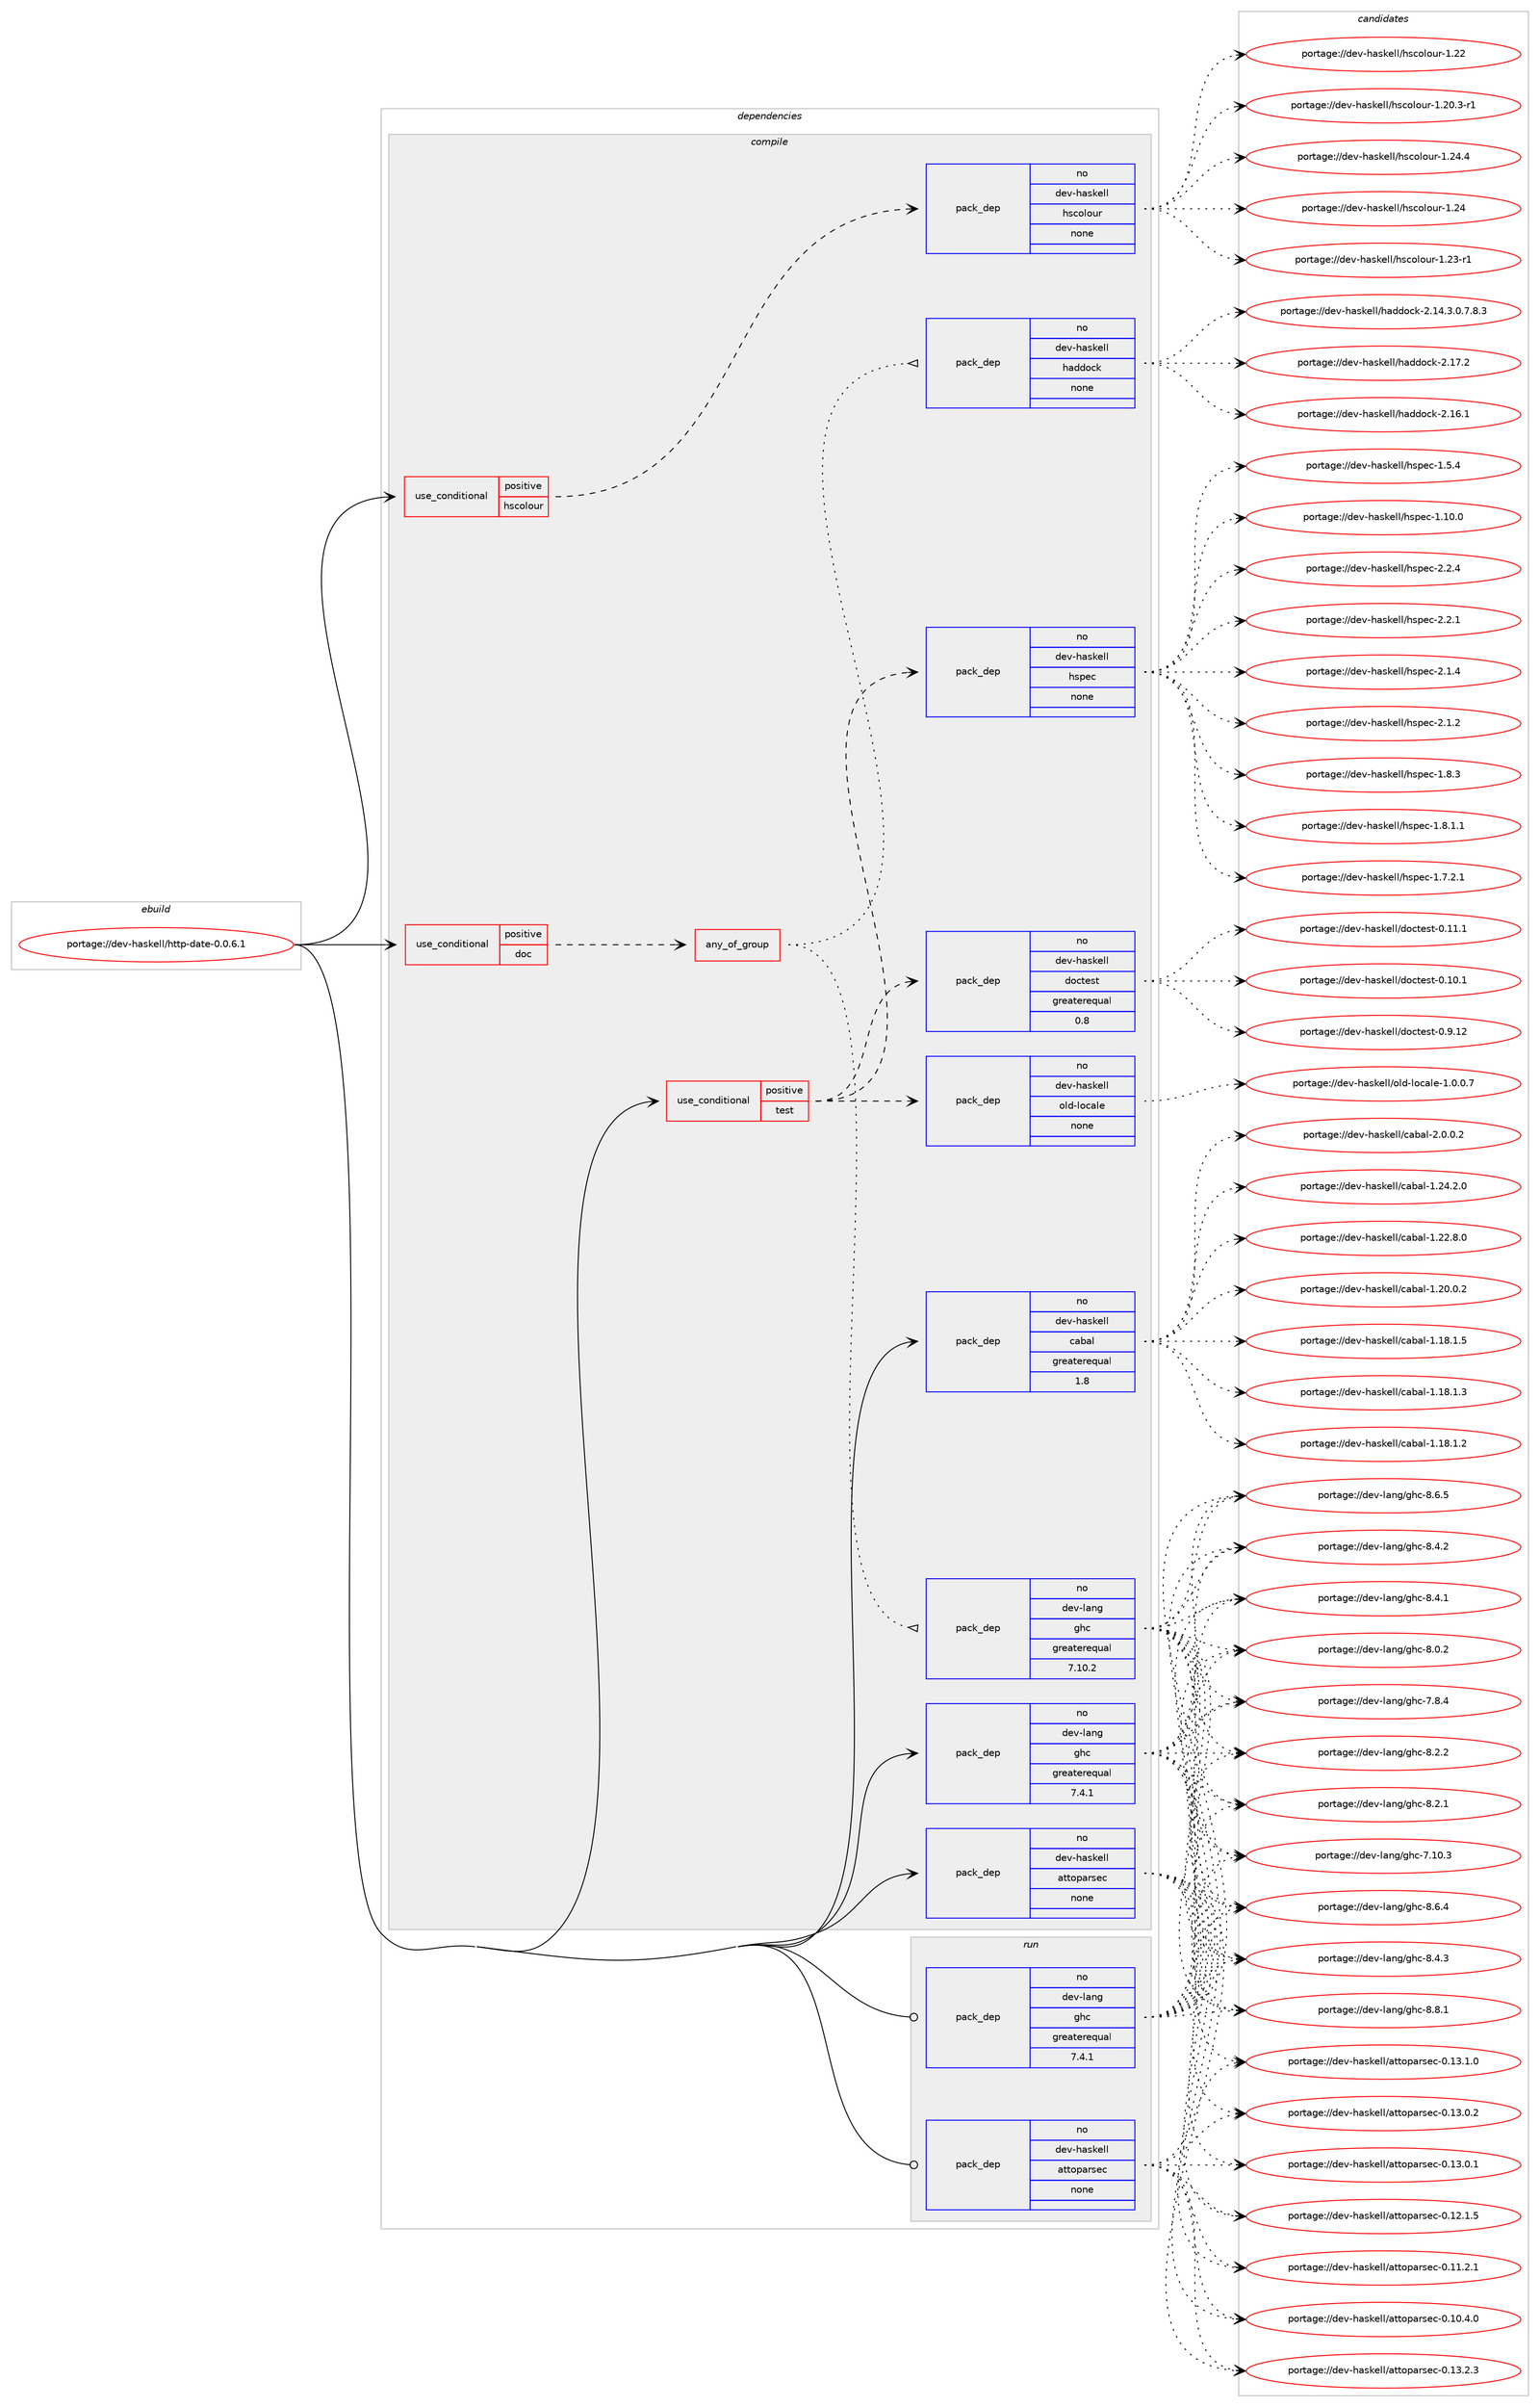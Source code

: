 digraph prolog {

# *************
# Graph options
# *************

newrank=true;
concentrate=true;
compound=true;
graph [rankdir=LR,fontname=Helvetica,fontsize=10,ranksep=1.5];#, ranksep=2.5, nodesep=0.2];
edge  [arrowhead=vee];
node  [fontname=Helvetica,fontsize=10];

# **********
# The ebuild
# **********

subgraph cluster_leftcol {
color=gray;
label=<<i>ebuild</i>>;
id [label="portage://dev-haskell/http-date-0.0.6.1", color=red, width=4, href="../dev-haskell/http-date-0.0.6.1.svg"];
}

# ****************
# The dependencies
# ****************

subgraph cluster_midcol {
color=gray;
label=<<i>dependencies</i>>;
subgraph cluster_compile {
fillcolor="#eeeeee";
style=filled;
label=<<i>compile</i>>;
subgraph cond133199 {
dependency556232 [label=<<TABLE BORDER="0" CELLBORDER="1" CELLSPACING="0" CELLPADDING="4"><TR><TD ROWSPAN="3" CELLPADDING="10">use_conditional</TD></TR><TR><TD>positive</TD></TR><TR><TD>doc</TD></TR></TABLE>>, shape=none, color=red];
subgraph any6206 {
dependency556233 [label=<<TABLE BORDER="0" CELLBORDER="1" CELLSPACING="0" CELLPADDING="4"><TR><TD CELLPADDING="10">any_of_group</TD></TR></TABLE>>, shape=none, color=red];subgraph pack416590 {
dependency556234 [label=<<TABLE BORDER="0" CELLBORDER="1" CELLSPACING="0" CELLPADDING="4" WIDTH="220"><TR><TD ROWSPAN="6" CELLPADDING="30">pack_dep</TD></TR><TR><TD WIDTH="110">no</TD></TR><TR><TD>dev-haskell</TD></TR><TR><TD>haddock</TD></TR><TR><TD>none</TD></TR><TR><TD></TD></TR></TABLE>>, shape=none, color=blue];
}
dependency556233:e -> dependency556234:w [weight=20,style="dotted",arrowhead="oinv"];
subgraph pack416591 {
dependency556235 [label=<<TABLE BORDER="0" CELLBORDER="1" CELLSPACING="0" CELLPADDING="4" WIDTH="220"><TR><TD ROWSPAN="6" CELLPADDING="30">pack_dep</TD></TR><TR><TD WIDTH="110">no</TD></TR><TR><TD>dev-lang</TD></TR><TR><TD>ghc</TD></TR><TR><TD>greaterequal</TD></TR><TR><TD>7.10.2</TD></TR></TABLE>>, shape=none, color=blue];
}
dependency556233:e -> dependency556235:w [weight=20,style="dotted",arrowhead="oinv"];
}
dependency556232:e -> dependency556233:w [weight=20,style="dashed",arrowhead="vee"];
}
id:e -> dependency556232:w [weight=20,style="solid",arrowhead="vee"];
subgraph cond133200 {
dependency556236 [label=<<TABLE BORDER="0" CELLBORDER="1" CELLSPACING="0" CELLPADDING="4"><TR><TD ROWSPAN="3" CELLPADDING="10">use_conditional</TD></TR><TR><TD>positive</TD></TR><TR><TD>hscolour</TD></TR></TABLE>>, shape=none, color=red];
subgraph pack416592 {
dependency556237 [label=<<TABLE BORDER="0" CELLBORDER="1" CELLSPACING="0" CELLPADDING="4" WIDTH="220"><TR><TD ROWSPAN="6" CELLPADDING="30">pack_dep</TD></TR><TR><TD WIDTH="110">no</TD></TR><TR><TD>dev-haskell</TD></TR><TR><TD>hscolour</TD></TR><TR><TD>none</TD></TR><TR><TD></TD></TR></TABLE>>, shape=none, color=blue];
}
dependency556236:e -> dependency556237:w [weight=20,style="dashed",arrowhead="vee"];
}
id:e -> dependency556236:w [weight=20,style="solid",arrowhead="vee"];
subgraph cond133201 {
dependency556238 [label=<<TABLE BORDER="0" CELLBORDER="1" CELLSPACING="0" CELLPADDING="4"><TR><TD ROWSPAN="3" CELLPADDING="10">use_conditional</TD></TR><TR><TD>positive</TD></TR><TR><TD>test</TD></TR></TABLE>>, shape=none, color=red];
subgraph pack416593 {
dependency556239 [label=<<TABLE BORDER="0" CELLBORDER="1" CELLSPACING="0" CELLPADDING="4" WIDTH="220"><TR><TD ROWSPAN="6" CELLPADDING="30">pack_dep</TD></TR><TR><TD WIDTH="110">no</TD></TR><TR><TD>dev-haskell</TD></TR><TR><TD>doctest</TD></TR><TR><TD>greaterequal</TD></TR><TR><TD>0.8</TD></TR></TABLE>>, shape=none, color=blue];
}
dependency556238:e -> dependency556239:w [weight=20,style="dashed",arrowhead="vee"];
subgraph pack416594 {
dependency556240 [label=<<TABLE BORDER="0" CELLBORDER="1" CELLSPACING="0" CELLPADDING="4" WIDTH="220"><TR><TD ROWSPAN="6" CELLPADDING="30">pack_dep</TD></TR><TR><TD WIDTH="110">no</TD></TR><TR><TD>dev-haskell</TD></TR><TR><TD>hspec</TD></TR><TR><TD>none</TD></TR><TR><TD></TD></TR></TABLE>>, shape=none, color=blue];
}
dependency556238:e -> dependency556240:w [weight=20,style="dashed",arrowhead="vee"];
subgraph pack416595 {
dependency556241 [label=<<TABLE BORDER="0" CELLBORDER="1" CELLSPACING="0" CELLPADDING="4" WIDTH="220"><TR><TD ROWSPAN="6" CELLPADDING="30">pack_dep</TD></TR><TR><TD WIDTH="110">no</TD></TR><TR><TD>dev-haskell</TD></TR><TR><TD>old-locale</TD></TR><TR><TD>none</TD></TR><TR><TD></TD></TR></TABLE>>, shape=none, color=blue];
}
dependency556238:e -> dependency556241:w [weight=20,style="dashed",arrowhead="vee"];
}
id:e -> dependency556238:w [weight=20,style="solid",arrowhead="vee"];
subgraph pack416596 {
dependency556242 [label=<<TABLE BORDER="0" CELLBORDER="1" CELLSPACING="0" CELLPADDING="4" WIDTH="220"><TR><TD ROWSPAN="6" CELLPADDING="30">pack_dep</TD></TR><TR><TD WIDTH="110">no</TD></TR><TR><TD>dev-haskell</TD></TR><TR><TD>attoparsec</TD></TR><TR><TD>none</TD></TR><TR><TD></TD></TR></TABLE>>, shape=none, color=blue];
}
id:e -> dependency556242:w [weight=20,style="solid",arrowhead="vee"];
subgraph pack416597 {
dependency556243 [label=<<TABLE BORDER="0" CELLBORDER="1" CELLSPACING="0" CELLPADDING="4" WIDTH="220"><TR><TD ROWSPAN="6" CELLPADDING="30">pack_dep</TD></TR><TR><TD WIDTH="110">no</TD></TR><TR><TD>dev-haskell</TD></TR><TR><TD>cabal</TD></TR><TR><TD>greaterequal</TD></TR><TR><TD>1.8</TD></TR></TABLE>>, shape=none, color=blue];
}
id:e -> dependency556243:w [weight=20,style="solid",arrowhead="vee"];
subgraph pack416598 {
dependency556244 [label=<<TABLE BORDER="0" CELLBORDER="1" CELLSPACING="0" CELLPADDING="4" WIDTH="220"><TR><TD ROWSPAN="6" CELLPADDING="30">pack_dep</TD></TR><TR><TD WIDTH="110">no</TD></TR><TR><TD>dev-lang</TD></TR><TR><TD>ghc</TD></TR><TR><TD>greaterequal</TD></TR><TR><TD>7.4.1</TD></TR></TABLE>>, shape=none, color=blue];
}
id:e -> dependency556244:w [weight=20,style="solid",arrowhead="vee"];
}
subgraph cluster_compileandrun {
fillcolor="#eeeeee";
style=filled;
label=<<i>compile and run</i>>;
}
subgraph cluster_run {
fillcolor="#eeeeee";
style=filled;
label=<<i>run</i>>;
subgraph pack416599 {
dependency556245 [label=<<TABLE BORDER="0" CELLBORDER="1" CELLSPACING="0" CELLPADDING="4" WIDTH="220"><TR><TD ROWSPAN="6" CELLPADDING="30">pack_dep</TD></TR><TR><TD WIDTH="110">no</TD></TR><TR><TD>dev-haskell</TD></TR><TR><TD>attoparsec</TD></TR><TR><TD>none</TD></TR><TR><TD></TD></TR></TABLE>>, shape=none, color=blue];
}
id:e -> dependency556245:w [weight=20,style="solid",arrowhead="odot"];
subgraph pack416600 {
dependency556246 [label=<<TABLE BORDER="0" CELLBORDER="1" CELLSPACING="0" CELLPADDING="4" WIDTH="220"><TR><TD ROWSPAN="6" CELLPADDING="30">pack_dep</TD></TR><TR><TD WIDTH="110">no</TD></TR><TR><TD>dev-lang</TD></TR><TR><TD>ghc</TD></TR><TR><TD>greaterequal</TD></TR><TR><TD>7.4.1</TD></TR></TABLE>>, shape=none, color=blue];
}
id:e -> dependency556246:w [weight=20,style="solid",arrowhead="odot"];
}
}

# **************
# The candidates
# **************

subgraph cluster_choices {
rank=same;
color=gray;
label=<<i>candidates</i>>;

subgraph choice416590 {
color=black;
nodesep=1;
choice100101118451049711510710110810847104971001001119910745504649554650 [label="portage://dev-haskell/haddock-2.17.2", color=red, width=4,href="../dev-haskell/haddock-2.17.2.svg"];
choice100101118451049711510710110810847104971001001119910745504649544649 [label="portage://dev-haskell/haddock-2.16.1", color=red, width=4,href="../dev-haskell/haddock-2.16.1.svg"];
choice1001011184510497115107101108108471049710010011199107455046495246514648465546564651 [label="portage://dev-haskell/haddock-2.14.3.0.7.8.3", color=red, width=4,href="../dev-haskell/haddock-2.14.3.0.7.8.3.svg"];
dependency556234:e -> choice100101118451049711510710110810847104971001001119910745504649554650:w [style=dotted,weight="100"];
dependency556234:e -> choice100101118451049711510710110810847104971001001119910745504649544649:w [style=dotted,weight="100"];
dependency556234:e -> choice1001011184510497115107101108108471049710010011199107455046495246514648465546564651:w [style=dotted,weight="100"];
}
subgraph choice416591 {
color=black;
nodesep=1;
choice10010111845108971101034710310499455646564649 [label="portage://dev-lang/ghc-8.8.1", color=red, width=4,href="../dev-lang/ghc-8.8.1.svg"];
choice10010111845108971101034710310499455646544653 [label="portage://dev-lang/ghc-8.6.5", color=red, width=4,href="../dev-lang/ghc-8.6.5.svg"];
choice10010111845108971101034710310499455646544652 [label="portage://dev-lang/ghc-8.6.4", color=red, width=4,href="../dev-lang/ghc-8.6.4.svg"];
choice10010111845108971101034710310499455646524651 [label="portage://dev-lang/ghc-8.4.3", color=red, width=4,href="../dev-lang/ghc-8.4.3.svg"];
choice10010111845108971101034710310499455646524650 [label="portage://dev-lang/ghc-8.4.2", color=red, width=4,href="../dev-lang/ghc-8.4.2.svg"];
choice10010111845108971101034710310499455646524649 [label="portage://dev-lang/ghc-8.4.1", color=red, width=4,href="../dev-lang/ghc-8.4.1.svg"];
choice10010111845108971101034710310499455646504650 [label="portage://dev-lang/ghc-8.2.2", color=red, width=4,href="../dev-lang/ghc-8.2.2.svg"];
choice10010111845108971101034710310499455646504649 [label="portage://dev-lang/ghc-8.2.1", color=red, width=4,href="../dev-lang/ghc-8.2.1.svg"];
choice10010111845108971101034710310499455646484650 [label="portage://dev-lang/ghc-8.0.2", color=red, width=4,href="../dev-lang/ghc-8.0.2.svg"];
choice10010111845108971101034710310499455546564652 [label="portage://dev-lang/ghc-7.8.4", color=red, width=4,href="../dev-lang/ghc-7.8.4.svg"];
choice1001011184510897110103471031049945554649484651 [label="portage://dev-lang/ghc-7.10.3", color=red, width=4,href="../dev-lang/ghc-7.10.3.svg"];
dependency556235:e -> choice10010111845108971101034710310499455646564649:w [style=dotted,weight="100"];
dependency556235:e -> choice10010111845108971101034710310499455646544653:w [style=dotted,weight="100"];
dependency556235:e -> choice10010111845108971101034710310499455646544652:w [style=dotted,weight="100"];
dependency556235:e -> choice10010111845108971101034710310499455646524651:w [style=dotted,weight="100"];
dependency556235:e -> choice10010111845108971101034710310499455646524650:w [style=dotted,weight="100"];
dependency556235:e -> choice10010111845108971101034710310499455646524649:w [style=dotted,weight="100"];
dependency556235:e -> choice10010111845108971101034710310499455646504650:w [style=dotted,weight="100"];
dependency556235:e -> choice10010111845108971101034710310499455646504649:w [style=dotted,weight="100"];
dependency556235:e -> choice10010111845108971101034710310499455646484650:w [style=dotted,weight="100"];
dependency556235:e -> choice10010111845108971101034710310499455546564652:w [style=dotted,weight="100"];
dependency556235:e -> choice1001011184510897110103471031049945554649484651:w [style=dotted,weight="100"];
}
subgraph choice416592 {
color=black;
nodesep=1;
choice1001011184510497115107101108108471041159911110811111711445494650524652 [label="portage://dev-haskell/hscolour-1.24.4", color=red, width=4,href="../dev-haskell/hscolour-1.24.4.svg"];
choice100101118451049711510710110810847104115991111081111171144549465052 [label="portage://dev-haskell/hscolour-1.24", color=red, width=4,href="../dev-haskell/hscolour-1.24.svg"];
choice1001011184510497115107101108108471041159911110811111711445494650514511449 [label="portage://dev-haskell/hscolour-1.23-r1", color=red, width=4,href="../dev-haskell/hscolour-1.23-r1.svg"];
choice100101118451049711510710110810847104115991111081111171144549465050 [label="portage://dev-haskell/hscolour-1.22", color=red, width=4,href="../dev-haskell/hscolour-1.22.svg"];
choice10010111845104971151071011081084710411599111108111117114454946504846514511449 [label="portage://dev-haskell/hscolour-1.20.3-r1", color=red, width=4,href="../dev-haskell/hscolour-1.20.3-r1.svg"];
dependency556237:e -> choice1001011184510497115107101108108471041159911110811111711445494650524652:w [style=dotted,weight="100"];
dependency556237:e -> choice100101118451049711510710110810847104115991111081111171144549465052:w [style=dotted,weight="100"];
dependency556237:e -> choice1001011184510497115107101108108471041159911110811111711445494650514511449:w [style=dotted,weight="100"];
dependency556237:e -> choice100101118451049711510710110810847104115991111081111171144549465050:w [style=dotted,weight="100"];
dependency556237:e -> choice10010111845104971151071011081084710411599111108111117114454946504846514511449:w [style=dotted,weight="100"];
}
subgraph choice416593 {
color=black;
nodesep=1;
choice1001011184510497115107101108108471001119911610111511645484657464950 [label="portage://dev-haskell/doctest-0.9.12", color=red, width=4,href="../dev-haskell/doctest-0.9.12.svg"];
choice1001011184510497115107101108108471001119911610111511645484649494649 [label="portage://dev-haskell/doctest-0.11.1", color=red, width=4,href="../dev-haskell/doctest-0.11.1.svg"];
choice1001011184510497115107101108108471001119911610111511645484649484649 [label="portage://dev-haskell/doctest-0.10.1", color=red, width=4,href="../dev-haskell/doctest-0.10.1.svg"];
dependency556239:e -> choice1001011184510497115107101108108471001119911610111511645484657464950:w [style=dotted,weight="100"];
dependency556239:e -> choice1001011184510497115107101108108471001119911610111511645484649494649:w [style=dotted,weight="100"];
dependency556239:e -> choice1001011184510497115107101108108471001119911610111511645484649484649:w [style=dotted,weight="100"];
}
subgraph choice416594 {
color=black;
nodesep=1;
choice10010111845104971151071011081084710411511210199455046504652 [label="portage://dev-haskell/hspec-2.2.4", color=red, width=4,href="../dev-haskell/hspec-2.2.4.svg"];
choice10010111845104971151071011081084710411511210199455046504649 [label="portage://dev-haskell/hspec-2.2.1", color=red, width=4,href="../dev-haskell/hspec-2.2.1.svg"];
choice10010111845104971151071011081084710411511210199455046494652 [label="portage://dev-haskell/hspec-2.1.4", color=red, width=4,href="../dev-haskell/hspec-2.1.4.svg"];
choice10010111845104971151071011081084710411511210199455046494650 [label="portage://dev-haskell/hspec-2.1.2", color=red, width=4,href="../dev-haskell/hspec-2.1.2.svg"];
choice10010111845104971151071011081084710411511210199454946564651 [label="portage://dev-haskell/hspec-1.8.3", color=red, width=4,href="../dev-haskell/hspec-1.8.3.svg"];
choice100101118451049711510710110810847104115112101994549465646494649 [label="portage://dev-haskell/hspec-1.8.1.1", color=red, width=4,href="../dev-haskell/hspec-1.8.1.1.svg"];
choice100101118451049711510710110810847104115112101994549465546504649 [label="portage://dev-haskell/hspec-1.7.2.1", color=red, width=4,href="../dev-haskell/hspec-1.7.2.1.svg"];
choice10010111845104971151071011081084710411511210199454946534652 [label="portage://dev-haskell/hspec-1.5.4", color=red, width=4,href="../dev-haskell/hspec-1.5.4.svg"];
choice1001011184510497115107101108108471041151121019945494649484648 [label="portage://dev-haskell/hspec-1.10.0", color=red, width=4,href="../dev-haskell/hspec-1.10.0.svg"];
dependency556240:e -> choice10010111845104971151071011081084710411511210199455046504652:w [style=dotted,weight="100"];
dependency556240:e -> choice10010111845104971151071011081084710411511210199455046504649:w [style=dotted,weight="100"];
dependency556240:e -> choice10010111845104971151071011081084710411511210199455046494652:w [style=dotted,weight="100"];
dependency556240:e -> choice10010111845104971151071011081084710411511210199455046494650:w [style=dotted,weight="100"];
dependency556240:e -> choice10010111845104971151071011081084710411511210199454946564651:w [style=dotted,weight="100"];
dependency556240:e -> choice100101118451049711510710110810847104115112101994549465646494649:w [style=dotted,weight="100"];
dependency556240:e -> choice100101118451049711510710110810847104115112101994549465546504649:w [style=dotted,weight="100"];
dependency556240:e -> choice10010111845104971151071011081084710411511210199454946534652:w [style=dotted,weight="100"];
dependency556240:e -> choice1001011184510497115107101108108471041151121019945494649484648:w [style=dotted,weight="100"];
}
subgraph choice416595 {
color=black;
nodesep=1;
choice1001011184510497115107101108108471111081004510811199971081014549464846484655 [label="portage://dev-haskell/old-locale-1.0.0.7", color=red, width=4,href="../dev-haskell/old-locale-1.0.0.7.svg"];
dependency556241:e -> choice1001011184510497115107101108108471111081004510811199971081014549464846484655:w [style=dotted,weight="100"];
}
subgraph choice416596 {
color=black;
nodesep=1;
choice100101118451049711510710110810847971161161111129711411510199454846495146504651 [label="portage://dev-haskell/attoparsec-0.13.2.3", color=red, width=4,href="../dev-haskell/attoparsec-0.13.2.3.svg"];
choice100101118451049711510710110810847971161161111129711411510199454846495146494648 [label="portage://dev-haskell/attoparsec-0.13.1.0", color=red, width=4,href="../dev-haskell/attoparsec-0.13.1.0.svg"];
choice100101118451049711510710110810847971161161111129711411510199454846495146484650 [label="portage://dev-haskell/attoparsec-0.13.0.2", color=red, width=4,href="../dev-haskell/attoparsec-0.13.0.2.svg"];
choice100101118451049711510710110810847971161161111129711411510199454846495146484649 [label="portage://dev-haskell/attoparsec-0.13.0.1", color=red, width=4,href="../dev-haskell/attoparsec-0.13.0.1.svg"];
choice100101118451049711510710110810847971161161111129711411510199454846495046494653 [label="portage://dev-haskell/attoparsec-0.12.1.5", color=red, width=4,href="../dev-haskell/attoparsec-0.12.1.5.svg"];
choice100101118451049711510710110810847971161161111129711411510199454846494946504649 [label="portage://dev-haskell/attoparsec-0.11.2.1", color=red, width=4,href="../dev-haskell/attoparsec-0.11.2.1.svg"];
choice100101118451049711510710110810847971161161111129711411510199454846494846524648 [label="portage://dev-haskell/attoparsec-0.10.4.0", color=red, width=4,href="../dev-haskell/attoparsec-0.10.4.0.svg"];
dependency556242:e -> choice100101118451049711510710110810847971161161111129711411510199454846495146504651:w [style=dotted,weight="100"];
dependency556242:e -> choice100101118451049711510710110810847971161161111129711411510199454846495146494648:w [style=dotted,weight="100"];
dependency556242:e -> choice100101118451049711510710110810847971161161111129711411510199454846495146484650:w [style=dotted,weight="100"];
dependency556242:e -> choice100101118451049711510710110810847971161161111129711411510199454846495146484649:w [style=dotted,weight="100"];
dependency556242:e -> choice100101118451049711510710110810847971161161111129711411510199454846495046494653:w [style=dotted,weight="100"];
dependency556242:e -> choice100101118451049711510710110810847971161161111129711411510199454846494946504649:w [style=dotted,weight="100"];
dependency556242:e -> choice100101118451049711510710110810847971161161111129711411510199454846494846524648:w [style=dotted,weight="100"];
}
subgraph choice416597 {
color=black;
nodesep=1;
choice100101118451049711510710110810847999798971084550464846484650 [label="portage://dev-haskell/cabal-2.0.0.2", color=red, width=4,href="../dev-haskell/cabal-2.0.0.2.svg"];
choice10010111845104971151071011081084799979897108454946505246504648 [label="portage://dev-haskell/cabal-1.24.2.0", color=red, width=4,href="../dev-haskell/cabal-1.24.2.0.svg"];
choice10010111845104971151071011081084799979897108454946505046564648 [label="portage://dev-haskell/cabal-1.22.8.0", color=red, width=4,href="../dev-haskell/cabal-1.22.8.0.svg"];
choice10010111845104971151071011081084799979897108454946504846484650 [label="portage://dev-haskell/cabal-1.20.0.2", color=red, width=4,href="../dev-haskell/cabal-1.20.0.2.svg"];
choice10010111845104971151071011081084799979897108454946495646494653 [label="portage://dev-haskell/cabal-1.18.1.5", color=red, width=4,href="../dev-haskell/cabal-1.18.1.5.svg"];
choice10010111845104971151071011081084799979897108454946495646494651 [label="portage://dev-haskell/cabal-1.18.1.3", color=red, width=4,href="../dev-haskell/cabal-1.18.1.3.svg"];
choice10010111845104971151071011081084799979897108454946495646494650 [label="portage://dev-haskell/cabal-1.18.1.2", color=red, width=4,href="../dev-haskell/cabal-1.18.1.2.svg"];
dependency556243:e -> choice100101118451049711510710110810847999798971084550464846484650:w [style=dotted,weight="100"];
dependency556243:e -> choice10010111845104971151071011081084799979897108454946505246504648:w [style=dotted,weight="100"];
dependency556243:e -> choice10010111845104971151071011081084799979897108454946505046564648:w [style=dotted,weight="100"];
dependency556243:e -> choice10010111845104971151071011081084799979897108454946504846484650:w [style=dotted,weight="100"];
dependency556243:e -> choice10010111845104971151071011081084799979897108454946495646494653:w [style=dotted,weight="100"];
dependency556243:e -> choice10010111845104971151071011081084799979897108454946495646494651:w [style=dotted,weight="100"];
dependency556243:e -> choice10010111845104971151071011081084799979897108454946495646494650:w [style=dotted,weight="100"];
}
subgraph choice416598 {
color=black;
nodesep=1;
choice10010111845108971101034710310499455646564649 [label="portage://dev-lang/ghc-8.8.1", color=red, width=4,href="../dev-lang/ghc-8.8.1.svg"];
choice10010111845108971101034710310499455646544653 [label="portage://dev-lang/ghc-8.6.5", color=red, width=4,href="../dev-lang/ghc-8.6.5.svg"];
choice10010111845108971101034710310499455646544652 [label="portage://dev-lang/ghc-8.6.4", color=red, width=4,href="../dev-lang/ghc-8.6.4.svg"];
choice10010111845108971101034710310499455646524651 [label="portage://dev-lang/ghc-8.4.3", color=red, width=4,href="../dev-lang/ghc-8.4.3.svg"];
choice10010111845108971101034710310499455646524650 [label="portage://dev-lang/ghc-8.4.2", color=red, width=4,href="../dev-lang/ghc-8.4.2.svg"];
choice10010111845108971101034710310499455646524649 [label="portage://dev-lang/ghc-8.4.1", color=red, width=4,href="../dev-lang/ghc-8.4.1.svg"];
choice10010111845108971101034710310499455646504650 [label="portage://dev-lang/ghc-8.2.2", color=red, width=4,href="../dev-lang/ghc-8.2.2.svg"];
choice10010111845108971101034710310499455646504649 [label="portage://dev-lang/ghc-8.2.1", color=red, width=4,href="../dev-lang/ghc-8.2.1.svg"];
choice10010111845108971101034710310499455646484650 [label="portage://dev-lang/ghc-8.0.2", color=red, width=4,href="../dev-lang/ghc-8.0.2.svg"];
choice10010111845108971101034710310499455546564652 [label="portage://dev-lang/ghc-7.8.4", color=red, width=4,href="../dev-lang/ghc-7.8.4.svg"];
choice1001011184510897110103471031049945554649484651 [label="portage://dev-lang/ghc-7.10.3", color=red, width=4,href="../dev-lang/ghc-7.10.3.svg"];
dependency556244:e -> choice10010111845108971101034710310499455646564649:w [style=dotted,weight="100"];
dependency556244:e -> choice10010111845108971101034710310499455646544653:w [style=dotted,weight="100"];
dependency556244:e -> choice10010111845108971101034710310499455646544652:w [style=dotted,weight="100"];
dependency556244:e -> choice10010111845108971101034710310499455646524651:w [style=dotted,weight="100"];
dependency556244:e -> choice10010111845108971101034710310499455646524650:w [style=dotted,weight="100"];
dependency556244:e -> choice10010111845108971101034710310499455646524649:w [style=dotted,weight="100"];
dependency556244:e -> choice10010111845108971101034710310499455646504650:w [style=dotted,weight="100"];
dependency556244:e -> choice10010111845108971101034710310499455646504649:w [style=dotted,weight="100"];
dependency556244:e -> choice10010111845108971101034710310499455646484650:w [style=dotted,weight="100"];
dependency556244:e -> choice10010111845108971101034710310499455546564652:w [style=dotted,weight="100"];
dependency556244:e -> choice1001011184510897110103471031049945554649484651:w [style=dotted,weight="100"];
}
subgraph choice416599 {
color=black;
nodesep=1;
choice100101118451049711510710110810847971161161111129711411510199454846495146504651 [label="portage://dev-haskell/attoparsec-0.13.2.3", color=red, width=4,href="../dev-haskell/attoparsec-0.13.2.3.svg"];
choice100101118451049711510710110810847971161161111129711411510199454846495146494648 [label="portage://dev-haskell/attoparsec-0.13.1.0", color=red, width=4,href="../dev-haskell/attoparsec-0.13.1.0.svg"];
choice100101118451049711510710110810847971161161111129711411510199454846495146484650 [label="portage://dev-haskell/attoparsec-0.13.0.2", color=red, width=4,href="../dev-haskell/attoparsec-0.13.0.2.svg"];
choice100101118451049711510710110810847971161161111129711411510199454846495146484649 [label="portage://dev-haskell/attoparsec-0.13.0.1", color=red, width=4,href="../dev-haskell/attoparsec-0.13.0.1.svg"];
choice100101118451049711510710110810847971161161111129711411510199454846495046494653 [label="portage://dev-haskell/attoparsec-0.12.1.5", color=red, width=4,href="../dev-haskell/attoparsec-0.12.1.5.svg"];
choice100101118451049711510710110810847971161161111129711411510199454846494946504649 [label="portage://dev-haskell/attoparsec-0.11.2.1", color=red, width=4,href="../dev-haskell/attoparsec-0.11.2.1.svg"];
choice100101118451049711510710110810847971161161111129711411510199454846494846524648 [label="portage://dev-haskell/attoparsec-0.10.4.0", color=red, width=4,href="../dev-haskell/attoparsec-0.10.4.0.svg"];
dependency556245:e -> choice100101118451049711510710110810847971161161111129711411510199454846495146504651:w [style=dotted,weight="100"];
dependency556245:e -> choice100101118451049711510710110810847971161161111129711411510199454846495146494648:w [style=dotted,weight="100"];
dependency556245:e -> choice100101118451049711510710110810847971161161111129711411510199454846495146484650:w [style=dotted,weight="100"];
dependency556245:e -> choice100101118451049711510710110810847971161161111129711411510199454846495146484649:w [style=dotted,weight="100"];
dependency556245:e -> choice100101118451049711510710110810847971161161111129711411510199454846495046494653:w [style=dotted,weight="100"];
dependency556245:e -> choice100101118451049711510710110810847971161161111129711411510199454846494946504649:w [style=dotted,weight="100"];
dependency556245:e -> choice100101118451049711510710110810847971161161111129711411510199454846494846524648:w [style=dotted,weight="100"];
}
subgraph choice416600 {
color=black;
nodesep=1;
choice10010111845108971101034710310499455646564649 [label="portage://dev-lang/ghc-8.8.1", color=red, width=4,href="../dev-lang/ghc-8.8.1.svg"];
choice10010111845108971101034710310499455646544653 [label="portage://dev-lang/ghc-8.6.5", color=red, width=4,href="../dev-lang/ghc-8.6.5.svg"];
choice10010111845108971101034710310499455646544652 [label="portage://dev-lang/ghc-8.6.4", color=red, width=4,href="../dev-lang/ghc-8.6.4.svg"];
choice10010111845108971101034710310499455646524651 [label="portage://dev-lang/ghc-8.4.3", color=red, width=4,href="../dev-lang/ghc-8.4.3.svg"];
choice10010111845108971101034710310499455646524650 [label="portage://dev-lang/ghc-8.4.2", color=red, width=4,href="../dev-lang/ghc-8.4.2.svg"];
choice10010111845108971101034710310499455646524649 [label="portage://dev-lang/ghc-8.4.1", color=red, width=4,href="../dev-lang/ghc-8.4.1.svg"];
choice10010111845108971101034710310499455646504650 [label="portage://dev-lang/ghc-8.2.2", color=red, width=4,href="../dev-lang/ghc-8.2.2.svg"];
choice10010111845108971101034710310499455646504649 [label="portage://dev-lang/ghc-8.2.1", color=red, width=4,href="../dev-lang/ghc-8.2.1.svg"];
choice10010111845108971101034710310499455646484650 [label="portage://dev-lang/ghc-8.0.2", color=red, width=4,href="../dev-lang/ghc-8.0.2.svg"];
choice10010111845108971101034710310499455546564652 [label="portage://dev-lang/ghc-7.8.4", color=red, width=4,href="../dev-lang/ghc-7.8.4.svg"];
choice1001011184510897110103471031049945554649484651 [label="portage://dev-lang/ghc-7.10.3", color=red, width=4,href="../dev-lang/ghc-7.10.3.svg"];
dependency556246:e -> choice10010111845108971101034710310499455646564649:w [style=dotted,weight="100"];
dependency556246:e -> choice10010111845108971101034710310499455646544653:w [style=dotted,weight="100"];
dependency556246:e -> choice10010111845108971101034710310499455646544652:w [style=dotted,weight="100"];
dependency556246:e -> choice10010111845108971101034710310499455646524651:w [style=dotted,weight="100"];
dependency556246:e -> choice10010111845108971101034710310499455646524650:w [style=dotted,weight="100"];
dependency556246:e -> choice10010111845108971101034710310499455646524649:w [style=dotted,weight="100"];
dependency556246:e -> choice10010111845108971101034710310499455646504650:w [style=dotted,weight="100"];
dependency556246:e -> choice10010111845108971101034710310499455646504649:w [style=dotted,weight="100"];
dependency556246:e -> choice10010111845108971101034710310499455646484650:w [style=dotted,weight="100"];
dependency556246:e -> choice10010111845108971101034710310499455546564652:w [style=dotted,weight="100"];
dependency556246:e -> choice1001011184510897110103471031049945554649484651:w [style=dotted,weight="100"];
}
}

}
